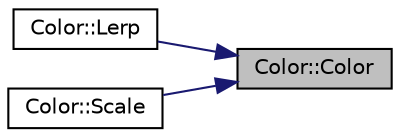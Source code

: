 digraph "Color::Color"
{
 // LATEX_PDF_SIZE
  edge [fontname="Helvetica",fontsize="10",labelfontname="Helvetica",labelfontsize="10"];
  node [fontname="Helvetica",fontsize="10",shape=record];
  rankdir="RL";
  Node1 [label="Color::Color",height=0.2,width=0.4,color="black", fillcolor="grey75", style="filled", fontcolor="black",tooltip="Creates a greyscale color."];
  Node1 -> Node2 [dir="back",color="midnightblue",fontsize="10",style="solid",fontname="Helvetica"];
  Node2 [label="Color::Lerp",height=0.2,width=0.4,color="black", fillcolor="white", style="filled",URL="$class_color.html#a177acfb389edd2dd94bb72dba52c0bf2",tooltip="Linear interpolation between two colors."];
  Node1 -> Node3 [dir="back",color="midnightblue",fontsize="10",style="solid",fontname="Helvetica"];
  Node3 [label="Color::Scale",height=0.2,width=0.4,color="black", fillcolor="white", style="filled",URL="$class_color.html#a8e36ccb3a709d9e862ba538a59e8b087",tooltip="Scale."];
}
